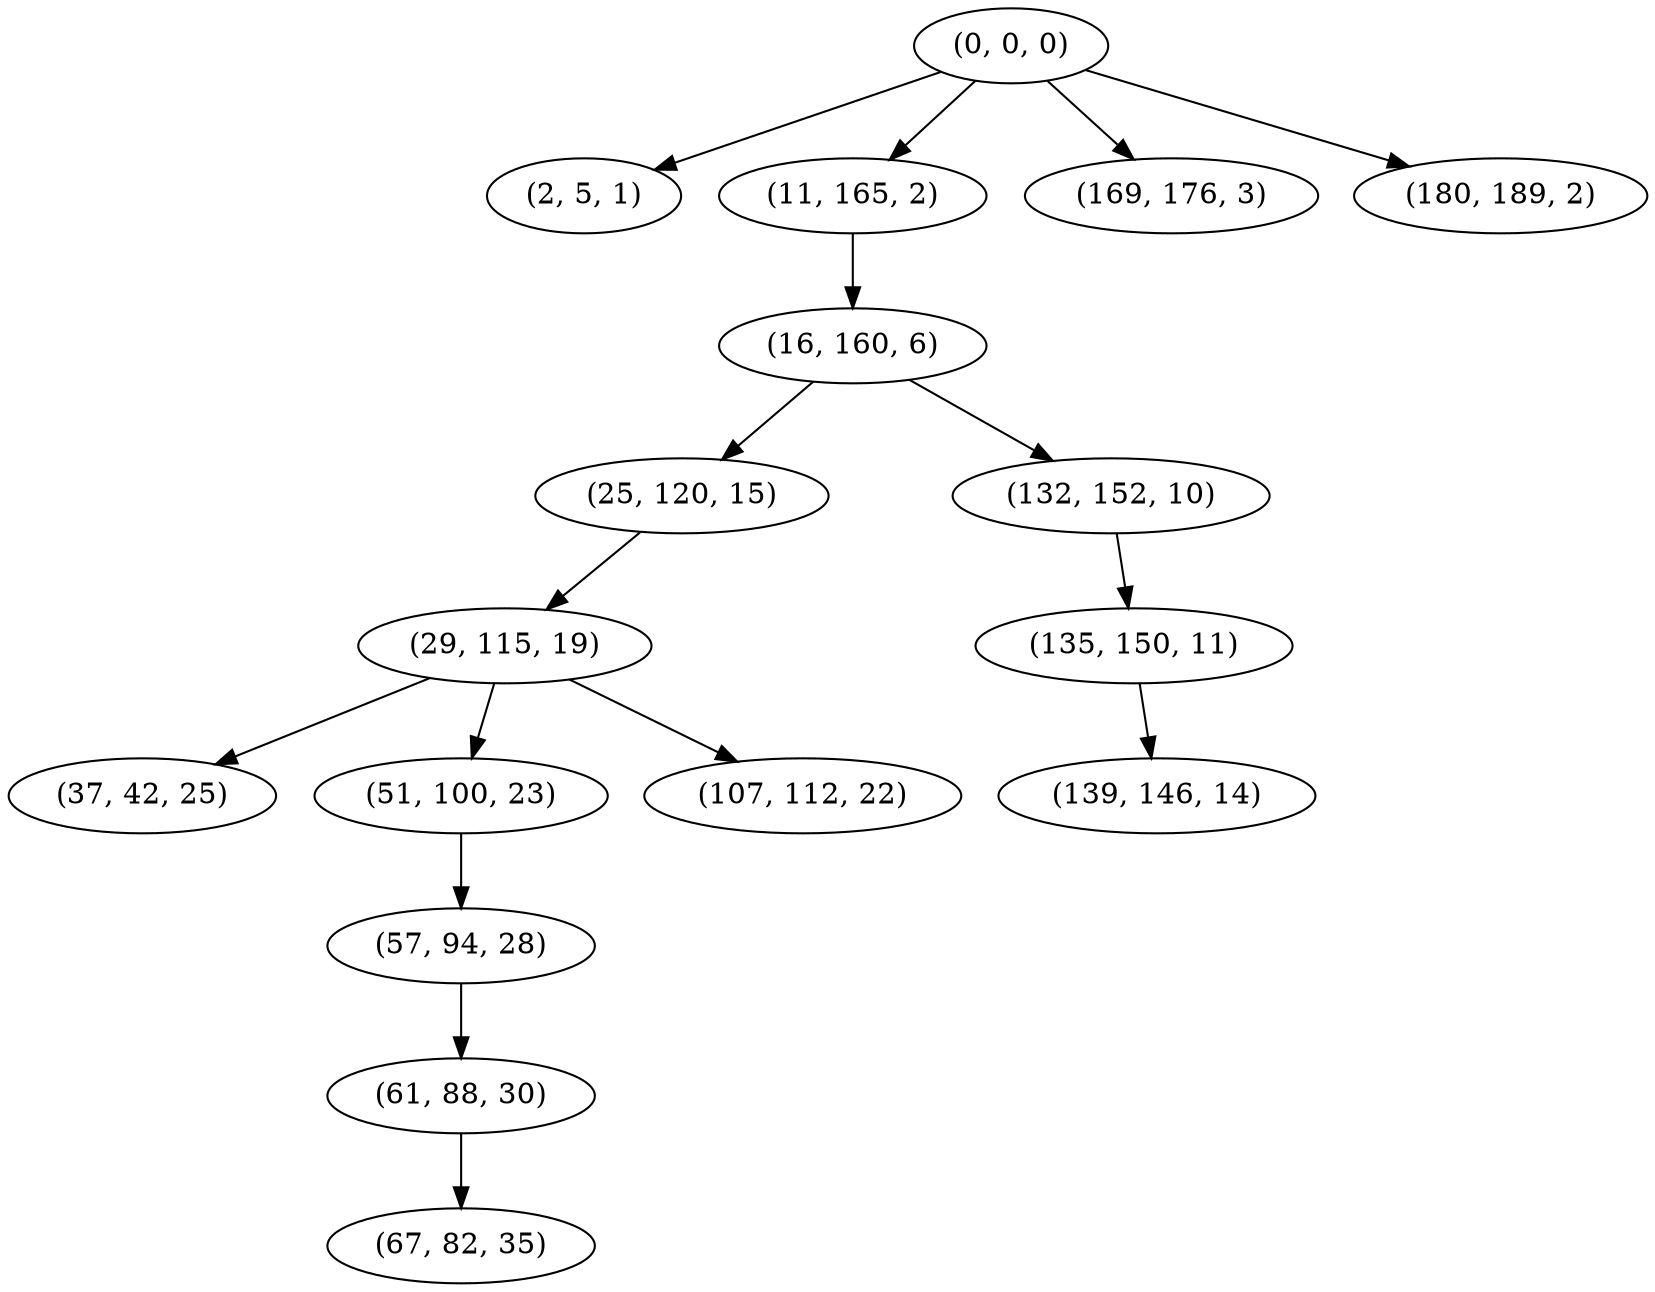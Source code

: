 digraph tree {
    "(0, 0, 0)";
    "(2, 5, 1)";
    "(11, 165, 2)";
    "(16, 160, 6)";
    "(25, 120, 15)";
    "(29, 115, 19)";
    "(37, 42, 25)";
    "(51, 100, 23)";
    "(57, 94, 28)";
    "(61, 88, 30)";
    "(67, 82, 35)";
    "(107, 112, 22)";
    "(132, 152, 10)";
    "(135, 150, 11)";
    "(139, 146, 14)";
    "(169, 176, 3)";
    "(180, 189, 2)";
    "(0, 0, 0)" -> "(2, 5, 1)";
    "(0, 0, 0)" -> "(11, 165, 2)";
    "(0, 0, 0)" -> "(169, 176, 3)";
    "(0, 0, 0)" -> "(180, 189, 2)";
    "(11, 165, 2)" -> "(16, 160, 6)";
    "(16, 160, 6)" -> "(25, 120, 15)";
    "(16, 160, 6)" -> "(132, 152, 10)";
    "(25, 120, 15)" -> "(29, 115, 19)";
    "(29, 115, 19)" -> "(37, 42, 25)";
    "(29, 115, 19)" -> "(51, 100, 23)";
    "(29, 115, 19)" -> "(107, 112, 22)";
    "(51, 100, 23)" -> "(57, 94, 28)";
    "(57, 94, 28)" -> "(61, 88, 30)";
    "(61, 88, 30)" -> "(67, 82, 35)";
    "(132, 152, 10)" -> "(135, 150, 11)";
    "(135, 150, 11)" -> "(139, 146, 14)";
}
